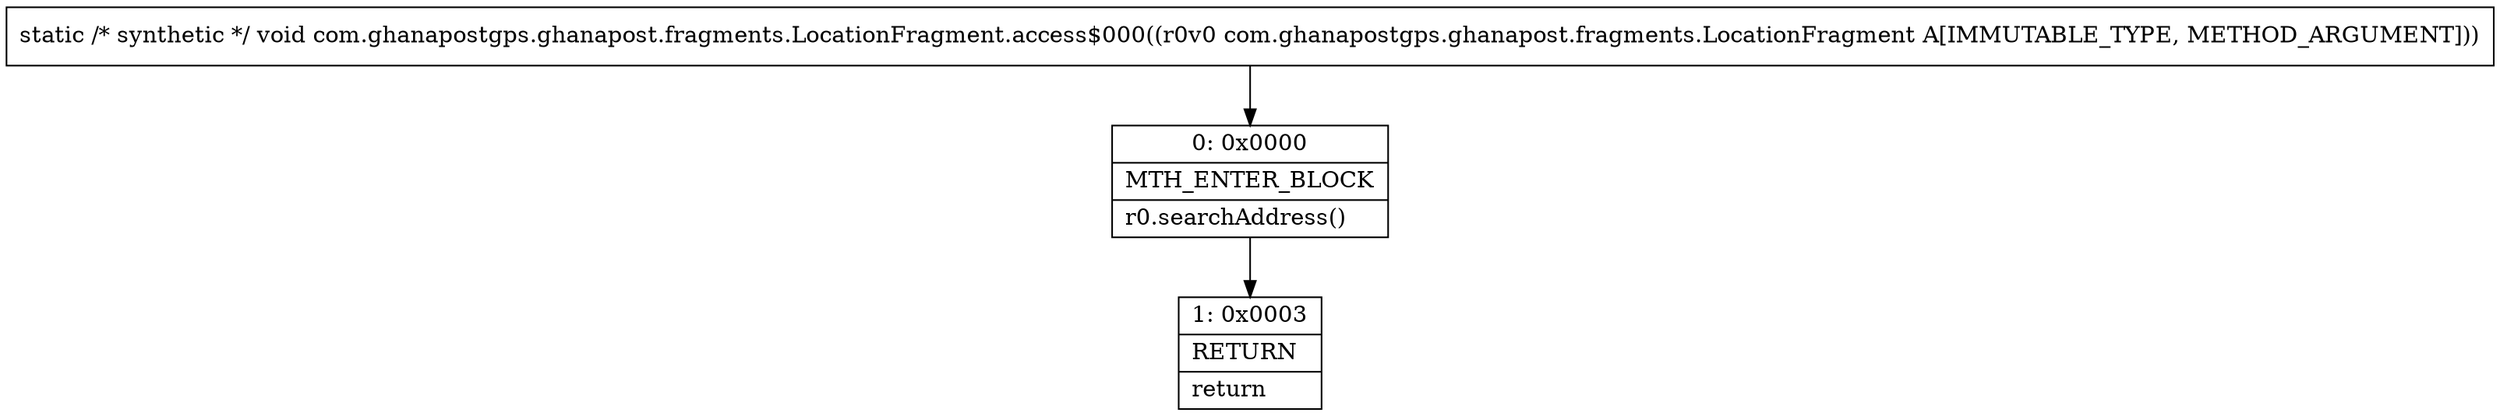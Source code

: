 digraph "CFG forcom.ghanapostgps.ghanapost.fragments.LocationFragment.access$000(Lcom\/ghanapostgps\/ghanapost\/fragments\/LocationFragment;)V" {
Node_0 [shape=record,label="{0\:\ 0x0000|MTH_ENTER_BLOCK\l|r0.searchAddress()\l}"];
Node_1 [shape=record,label="{1\:\ 0x0003|RETURN\l|return\l}"];
MethodNode[shape=record,label="{static \/* synthetic *\/ void com.ghanapostgps.ghanapost.fragments.LocationFragment.access$000((r0v0 com.ghanapostgps.ghanapost.fragments.LocationFragment A[IMMUTABLE_TYPE, METHOD_ARGUMENT])) }"];
MethodNode -> Node_0;
Node_0 -> Node_1;
}

